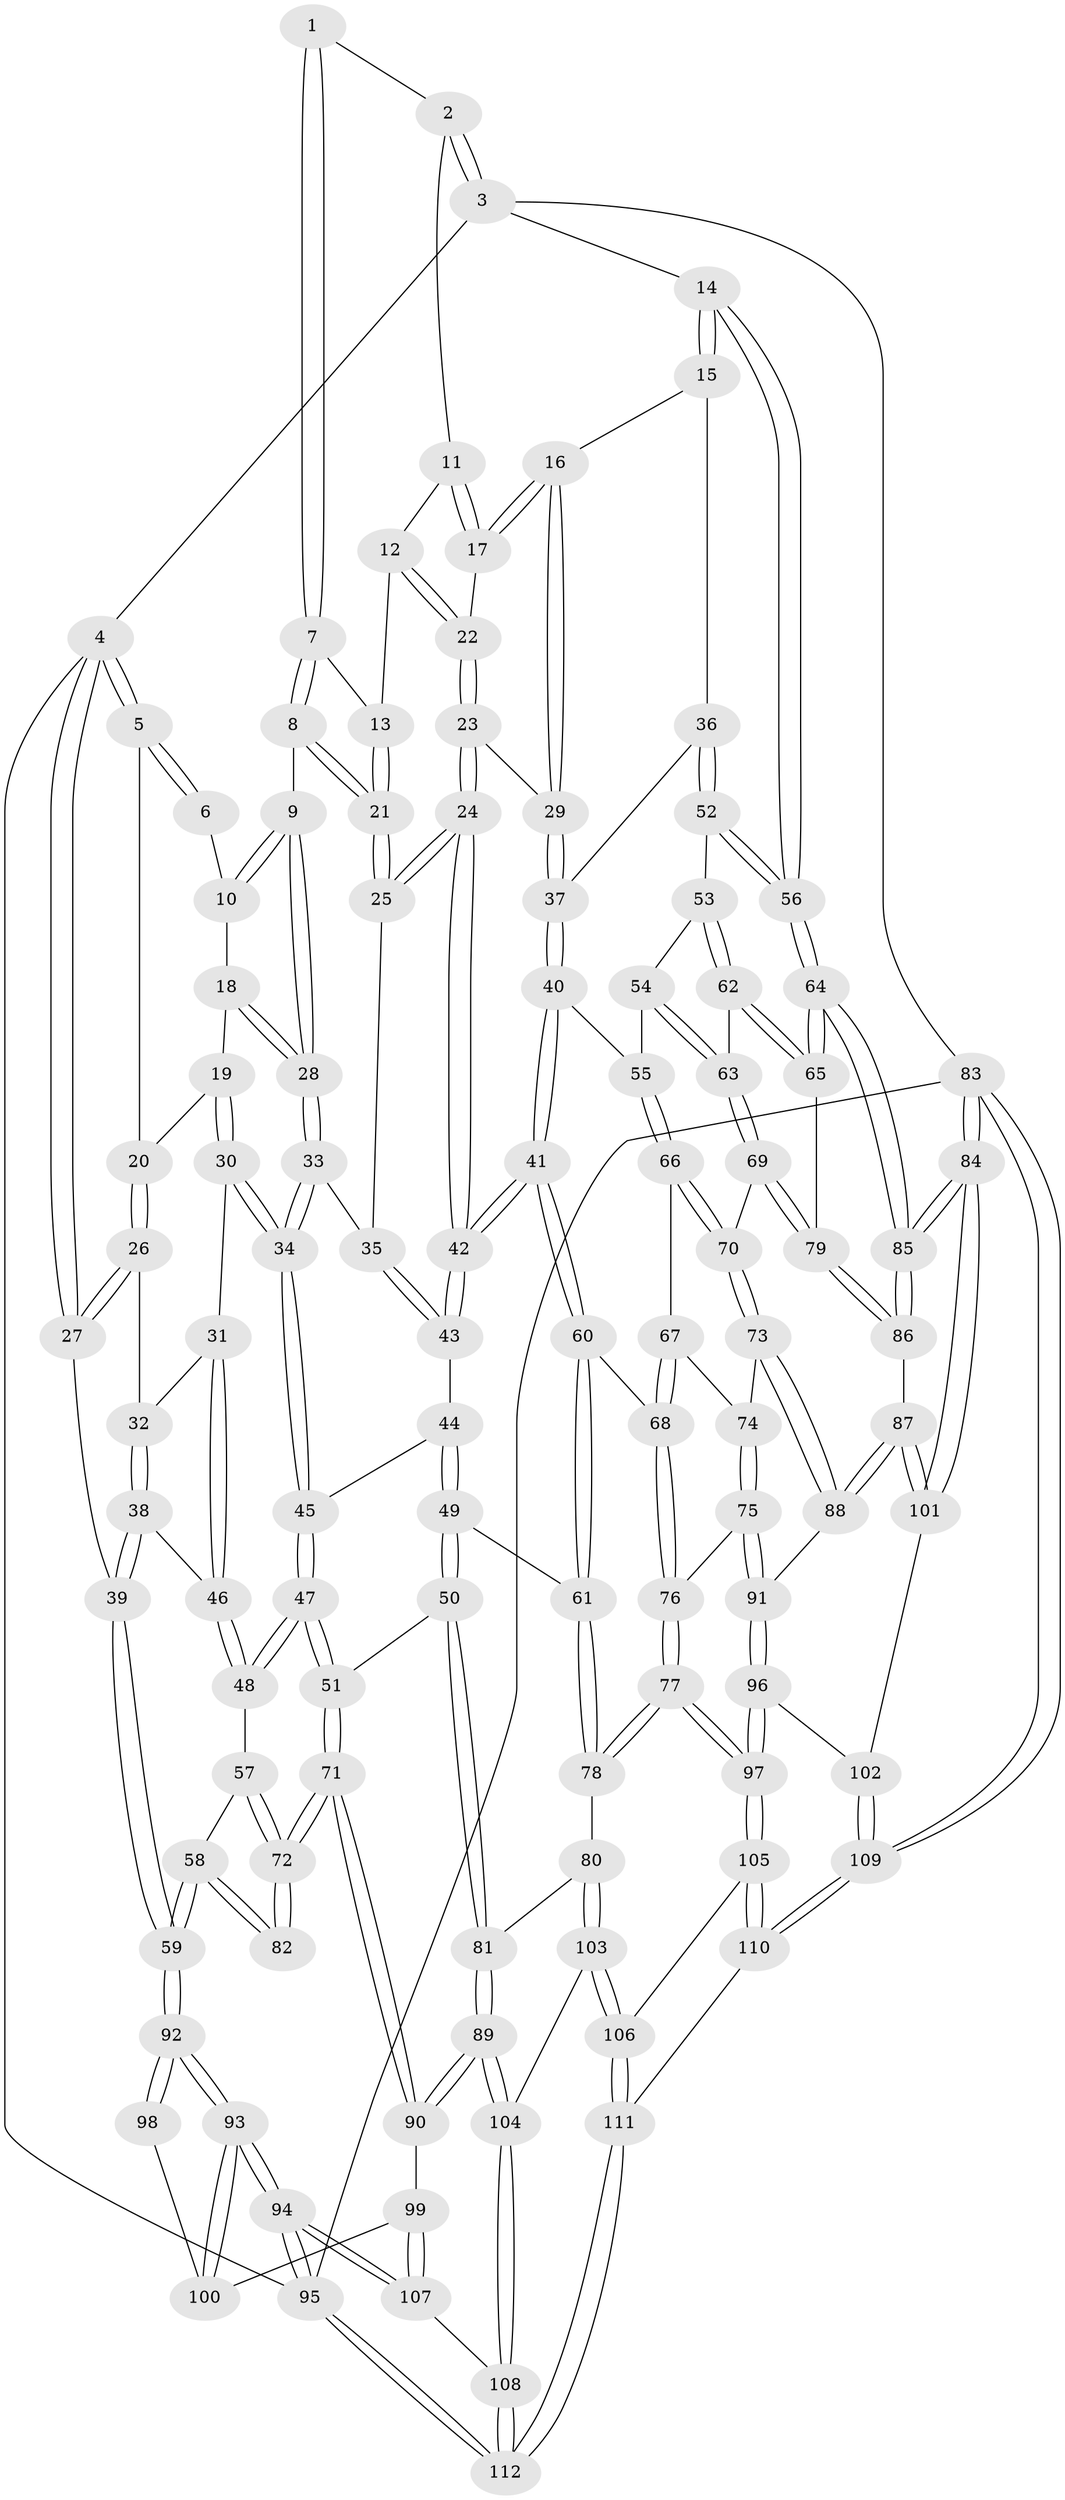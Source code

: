 // coarse degree distribution, {3: 0.046153846153846156, 5: 0.35384615384615387, 4: 0.4461538461538462, 6: 0.12307692307692308, 2: 0.015384615384615385, 8: 0.015384615384615385}
// Generated by graph-tools (version 1.1) at 2025/42/03/06/25 10:42:31]
// undirected, 112 vertices, 277 edges
graph export_dot {
graph [start="1"]
  node [color=gray90,style=filled];
  1 [pos="+0.6022053492474395+0"];
  2 [pos="+0.8880053010126066+0"];
  3 [pos="+1+0"];
  4 [pos="+0+0"];
  5 [pos="+0.05461245084328644+0"];
  6 [pos="+0.29111778917427467+0"];
  7 [pos="+0.5867541172772047+0"];
  8 [pos="+0.5608264231107936+0.04854481375605826"];
  9 [pos="+0.391136503865747+0.0654449102063075"];
  10 [pos="+0.356391197233006+0"];
  11 [pos="+0.8869658676423536+0"];
  12 [pos="+0.7011350870127295+0.062329987901318065"];
  13 [pos="+0.6972738918946862+0.062221465539606696"];
  14 [pos="+1+0"];
  15 [pos="+0.8921825178879177+0.12978724286695628"];
  16 [pos="+0.844670141028322+0.12103130715737245"];
  17 [pos="+0.8269916200793108+0.06607320199031086"];
  18 [pos="+0.24636760787734438+0.09558843533065109"];
  19 [pos="+0.1557309565353772+0.06324070923578198"];
  20 [pos="+0.10795891680860145+0"];
  21 [pos="+0.5897583124262927+0.16706601733725496"];
  22 [pos="+0.722679726950845+0.08064569532713566"];
  23 [pos="+0.7162758097240319+0.20020242106148675"];
  24 [pos="+0.625986228373508+0.22387533647634195"];
  25 [pos="+0.5897863324108851+0.18063660988094032"];
  26 [pos="+0.0013586427920664434+0.2062820688209691"];
  27 [pos="+0+0.25025020510175394"];
  28 [pos="+0.37068332392898556+0.18077064696350684"];
  29 [pos="+0.7876919905378228+0.20899293142572456"];
  30 [pos="+0.15316029162694764+0.21589430630849749"];
  31 [pos="+0.13054195081459438+0.22995997411795674"];
  32 [pos="+0.02470899771891604+0.21146268310693167"];
  33 [pos="+0.3717462755484546+0.19191497541920605"];
  34 [pos="+0.33106894826604694+0.25732198751896435"];
  35 [pos="+0.39545217442412306+0.19337401441208807"];
  36 [pos="+1+0.2866103084723634"];
  37 [pos="+0.8388971971393454+0.2918623338764139"];
  38 [pos="+0.049540663225016185+0.3775472937307357"];
  39 [pos="+0+0.39843837683522976"];
  40 [pos="+0.7904170558177646+0.3794138008068905"];
  41 [pos="+0.6247106811723816+0.3910052705809978"];
  42 [pos="+0.6081820599969843+0.35684536193913474"];
  43 [pos="+0.5862565205379136+0.35358305561452674"];
  44 [pos="+0.46920377482914905+0.35181249052303704"];
  45 [pos="+0.33381837200586656+0.2784008276980298"];
  46 [pos="+0.10780255075088153+0.37618564822532075"];
  47 [pos="+0.2787239748637735+0.4535335816990241"];
  48 [pos="+0.1411261613438208+0.4144231894677045"];
  49 [pos="+0.43424995612384504+0.4619308300708312"];
  50 [pos="+0.29692800478990894+0.48756462175799503"];
  51 [pos="+0.2918459974469937+0.48489900348249715"];
  52 [pos="+1+0.30458511827570944"];
  53 [pos="+0.8836882563206593+0.43305203293551175"];
  54 [pos="+0.8702301383654714+0.43667599453697664"];
  55 [pos="+0.8195247254560606+0.4265742213499774"];
  56 [pos="+1+0.3167177495228176"];
  57 [pos="+0.08771392221334204+0.49132383887282755"];
  58 [pos="+0+0.5178854695991271"];
  59 [pos="+0+0.4603823534340384"];
  60 [pos="+0.622412285401597+0.4019476579993035"];
  61 [pos="+0.5418441233468301+0.49533791178188485"];
  62 [pos="+0.9803468566401404+0.4906062823012515"];
  63 [pos="+0.916892342311829+0.5309682749837191"];
  64 [pos="+1+0.40772053090303656"];
  65 [pos="+1+0.44703073725768755"];
  66 [pos="+0.8123630473329051+0.4635042568385032"];
  67 [pos="+0.769378569921044+0.5199297692455367"];
  68 [pos="+0.6901961961969862+0.5122509538834786"];
  69 [pos="+0.9044782227720859+0.551971418635269"];
  70 [pos="+0.8769000263909034+0.5583471489941186"];
  71 [pos="+0.16880053284704558+0.6391796268751666"];
  72 [pos="+0.1498704729860468+0.6315954356541771"];
  73 [pos="+0.8467937983540567+0.5846298170678756"];
  74 [pos="+0.7729817552930954+0.5290491932349634"];
  75 [pos="+0.7489346967927561+0.6180950335831338"];
  76 [pos="+0.6775002480428175+0.5887806323714171"];
  77 [pos="+0.5304347522133447+0.6903258821965605"];
  78 [pos="+0.5226955682432137+0.6830911060753373"];
  79 [pos="+0.9423290809130548+0.5956834245203865"];
  80 [pos="+0.4931761269539227+0.6771226189592814"];
  81 [pos="+0.425583212315885+0.6556553419696826"];
  82 [pos="+0.08317479088944739+0.6271306345751869"];
  83 [pos="+1+1"];
  84 [pos="+1+1"];
  85 [pos="+1+0.8388732632649277"];
  86 [pos="+0.9941385243590662+0.7053946068786215"];
  87 [pos="+0.8664143897451528+0.7045109515809211"];
  88 [pos="+0.8119359136930797+0.6782291594434642"];
  89 [pos="+0.22496085982206235+0.7668332876094218"];
  90 [pos="+0.19920238429834508+0.74912429772434"];
  91 [pos="+0.8027977677201302+0.6795981168757572"];
  92 [pos="+0+0.7537563002478773"];
  93 [pos="+0+0.8124561799199485"];
  94 [pos="+0+1"];
  95 [pos="+0+1"];
  96 [pos="+0.6658377104576533+0.798232345175398"];
  97 [pos="+0.58324638326122+0.8006260783518127"];
  98 [pos="+0.04468447345289135+0.6471857262864444"];
  99 [pos="+0.08097964157362307+0.7985022523099651"];
  100 [pos="+0.06083183393739237+0.7968296781983759"];
  101 [pos="+0.8537928515931438+0.8214658952034312"];
  102 [pos="+0.7294296619348338+0.8407995382304665"];
  103 [pos="+0.296439380559178+0.8660490589240797"];
  104 [pos="+0.267391451405252+0.863583148749334"];
  105 [pos="+0.5561595184174479+0.8598922815516022"];
  106 [pos="+0.4251363073803588+0.896411758610234"];
  107 [pos="+0.0932710360181417+0.9076220607149303"];
  108 [pos="+0.21817914995469875+0.9797542327534515"];
  109 [pos="+1+1"];
  110 [pos="+0.6261771144244582+1"];
  111 [pos="+0.3196584177817626+1"];
  112 [pos="+0.20534333568441546+1"];
  1 -- 2;
  1 -- 7;
  1 -- 7;
  2 -- 3;
  2 -- 3;
  2 -- 11;
  3 -- 4;
  3 -- 14;
  3 -- 83;
  4 -- 5;
  4 -- 5;
  4 -- 27;
  4 -- 27;
  4 -- 95;
  5 -- 6;
  5 -- 6;
  5 -- 20;
  6 -- 10;
  7 -- 8;
  7 -- 8;
  7 -- 13;
  8 -- 9;
  8 -- 21;
  8 -- 21;
  9 -- 10;
  9 -- 10;
  9 -- 28;
  9 -- 28;
  10 -- 18;
  11 -- 12;
  11 -- 17;
  11 -- 17;
  12 -- 13;
  12 -- 22;
  12 -- 22;
  13 -- 21;
  13 -- 21;
  14 -- 15;
  14 -- 15;
  14 -- 56;
  14 -- 56;
  15 -- 16;
  15 -- 36;
  16 -- 17;
  16 -- 17;
  16 -- 29;
  16 -- 29;
  17 -- 22;
  18 -- 19;
  18 -- 28;
  18 -- 28;
  19 -- 20;
  19 -- 30;
  19 -- 30;
  20 -- 26;
  20 -- 26;
  21 -- 25;
  21 -- 25;
  22 -- 23;
  22 -- 23;
  23 -- 24;
  23 -- 24;
  23 -- 29;
  24 -- 25;
  24 -- 25;
  24 -- 42;
  24 -- 42;
  25 -- 35;
  26 -- 27;
  26 -- 27;
  26 -- 32;
  27 -- 39;
  28 -- 33;
  28 -- 33;
  29 -- 37;
  29 -- 37;
  30 -- 31;
  30 -- 34;
  30 -- 34;
  31 -- 32;
  31 -- 46;
  31 -- 46;
  32 -- 38;
  32 -- 38;
  33 -- 34;
  33 -- 34;
  33 -- 35;
  34 -- 45;
  34 -- 45;
  35 -- 43;
  35 -- 43;
  36 -- 37;
  36 -- 52;
  36 -- 52;
  37 -- 40;
  37 -- 40;
  38 -- 39;
  38 -- 39;
  38 -- 46;
  39 -- 59;
  39 -- 59;
  40 -- 41;
  40 -- 41;
  40 -- 55;
  41 -- 42;
  41 -- 42;
  41 -- 60;
  41 -- 60;
  42 -- 43;
  42 -- 43;
  43 -- 44;
  44 -- 45;
  44 -- 49;
  44 -- 49;
  45 -- 47;
  45 -- 47;
  46 -- 48;
  46 -- 48;
  47 -- 48;
  47 -- 48;
  47 -- 51;
  47 -- 51;
  48 -- 57;
  49 -- 50;
  49 -- 50;
  49 -- 61;
  50 -- 51;
  50 -- 81;
  50 -- 81;
  51 -- 71;
  51 -- 71;
  52 -- 53;
  52 -- 56;
  52 -- 56;
  53 -- 54;
  53 -- 62;
  53 -- 62;
  54 -- 55;
  54 -- 63;
  54 -- 63;
  55 -- 66;
  55 -- 66;
  56 -- 64;
  56 -- 64;
  57 -- 58;
  57 -- 72;
  57 -- 72;
  58 -- 59;
  58 -- 59;
  58 -- 82;
  58 -- 82;
  59 -- 92;
  59 -- 92;
  60 -- 61;
  60 -- 61;
  60 -- 68;
  61 -- 78;
  61 -- 78;
  62 -- 63;
  62 -- 65;
  62 -- 65;
  63 -- 69;
  63 -- 69;
  64 -- 65;
  64 -- 65;
  64 -- 85;
  64 -- 85;
  65 -- 79;
  66 -- 67;
  66 -- 70;
  66 -- 70;
  67 -- 68;
  67 -- 68;
  67 -- 74;
  68 -- 76;
  68 -- 76;
  69 -- 70;
  69 -- 79;
  69 -- 79;
  70 -- 73;
  70 -- 73;
  71 -- 72;
  71 -- 72;
  71 -- 90;
  71 -- 90;
  72 -- 82;
  72 -- 82;
  73 -- 74;
  73 -- 88;
  73 -- 88;
  74 -- 75;
  74 -- 75;
  75 -- 76;
  75 -- 91;
  75 -- 91;
  76 -- 77;
  76 -- 77;
  77 -- 78;
  77 -- 78;
  77 -- 97;
  77 -- 97;
  78 -- 80;
  79 -- 86;
  79 -- 86;
  80 -- 81;
  80 -- 103;
  80 -- 103;
  81 -- 89;
  81 -- 89;
  83 -- 84;
  83 -- 84;
  83 -- 109;
  83 -- 109;
  83 -- 95;
  84 -- 85;
  84 -- 85;
  84 -- 101;
  84 -- 101;
  85 -- 86;
  85 -- 86;
  86 -- 87;
  87 -- 88;
  87 -- 88;
  87 -- 101;
  87 -- 101;
  88 -- 91;
  89 -- 90;
  89 -- 90;
  89 -- 104;
  89 -- 104;
  90 -- 99;
  91 -- 96;
  91 -- 96;
  92 -- 93;
  92 -- 93;
  92 -- 98;
  92 -- 98;
  93 -- 94;
  93 -- 94;
  93 -- 100;
  93 -- 100;
  94 -- 95;
  94 -- 95;
  94 -- 107;
  94 -- 107;
  95 -- 112;
  95 -- 112;
  96 -- 97;
  96 -- 97;
  96 -- 102;
  97 -- 105;
  97 -- 105;
  98 -- 100;
  99 -- 100;
  99 -- 107;
  99 -- 107;
  101 -- 102;
  102 -- 109;
  102 -- 109;
  103 -- 104;
  103 -- 106;
  103 -- 106;
  104 -- 108;
  104 -- 108;
  105 -- 106;
  105 -- 110;
  105 -- 110;
  106 -- 111;
  106 -- 111;
  107 -- 108;
  108 -- 112;
  108 -- 112;
  109 -- 110;
  109 -- 110;
  110 -- 111;
  111 -- 112;
  111 -- 112;
}
